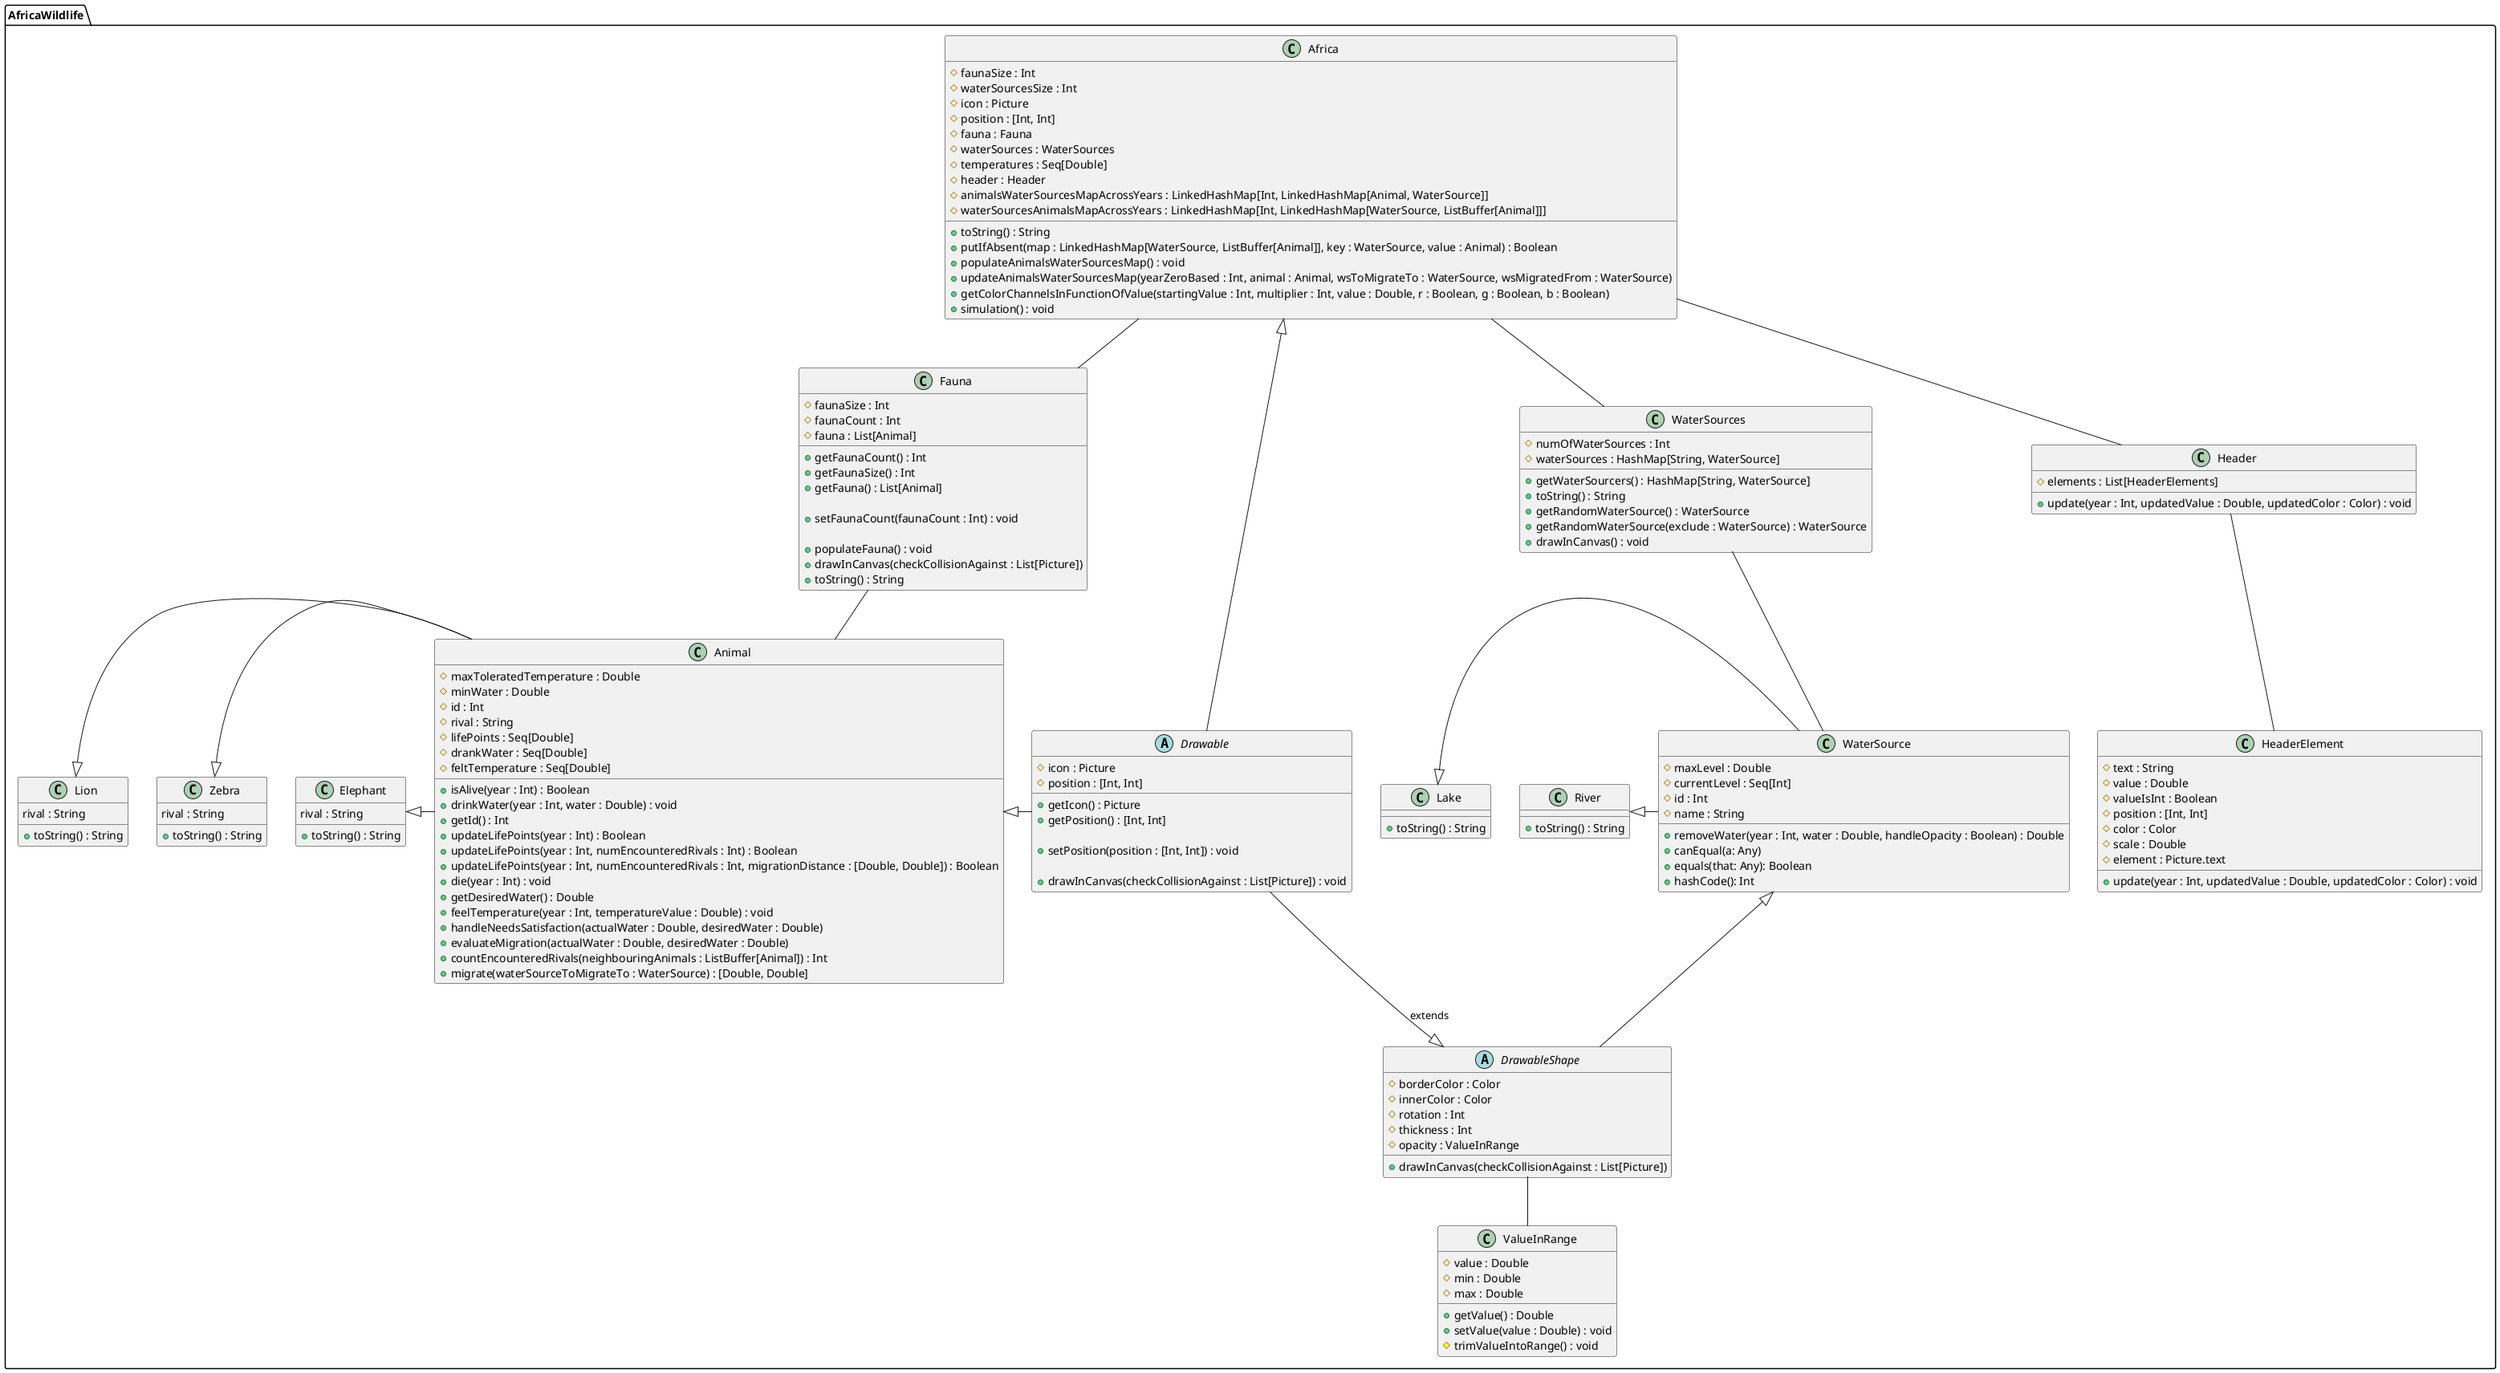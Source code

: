 @startuml AfricaWildlife

package AfricaWildlife {

    Drawable -down-|> DrawableShape : extends
    DrawableShape -- ValueInRange

    abstract class Drawable {
        # icon : Picture
        # position : [Int, Int]

        + getIcon() : Picture
        + getPosition() : [Int, Int]
        
        + setPosition(position : [Int, Int]) : void

        + drawInCanvas(checkCollisionAgainst : List[Picture]) : void

    }

    abstract class DrawableShape {
        # borderColor : Color
        # innerColor : Color
        # rotation : Int
        # thickness : Int
        # opacity : ValueInRange

        + drawInCanvas(checkCollisionAgainst : List[Picture])
    }
    

    class ValueInRange {
        # value : Double
        # min : Double
        # max : Double

        + getValue() : Double
        + setValue(value : Double) : void
        # trimValueIntoRange() : void
    }

    class Animal {
        # maxToleratedTemperature : Double
        # minWater : Double
        # id : Int
        # rival : String
        # lifePoints : Seq[Double]
        # drankWater : Seq[Double]
        # feltTemperature : Seq[Double]

        + isAlive(year : Int) : Boolean
        + drinkWater(year : Int, water : Double) : void
        + getId() : Int
        + updateLifePoints(year : Int) : Boolean
        + updateLifePoints(year : Int, numEncounteredRivals : Int) : Boolean
        + updateLifePoints(year : Int, numEncounteredRivals : Int, migrationDistance : [Double, Double]) : Boolean
        + die(year : Int) : void
        + getDesiredWater() : Double
        + feelTemperature(year : Int, temperatureValue : Double) : void
        + handleNeedsSatisfaction(actualWater : Double, desiredWater : Double)
        + evaluateMigration(actualWater : Double, desiredWater : Double)
        + countEncounteredRivals(neighbouringAnimals : ListBuffer[Animal]) : Int
        + migrate(waterSourceToMigrateTo : WaterSource) : [Double, Double]
    }
    Animal <|- Drawable

    class Lion {
        rival : String

        + toString() : String
    }
    Lion <|- Animal

    class Elephant {
        rival : String

        + toString() : String
    }
    Elephant <|- Animal

    class Zebra {
        rival : String

        + toString() : String
    }
    Zebra <|- Animal

    class Fauna {
        # faunaSize : Int
        # faunaCount : Int
        # fauna : List[Animal]

        + getFaunaCount() : Int
        + getFaunaSize() : Int
        + getFauna() : List[Animal]

        + setFaunaCount(faunaCount : Int) : void

        + populateFauna() : void
        + drawInCanvas(checkCollisionAgainst : List[Picture])
        + toString() : String
    }
    Fauna -- Animal

    class WaterSource {
        # maxLevel : Double
        # currentLevel : Seq[Int]
        # id : Int
        # name : String

        + removeWater(year : Int, water : Double, handleOpacity : Boolean) : Double
        + canEqual(a: Any)
        + equals(that: Any): Boolean
        + hashCode(): Int
    }
    WaterSource <|- DrawableShape

    class Lake {
        + toString() : String
    }
    Lake <|- WaterSource

    class River {
        + toString() : String
    }
    River <|- WaterSource

    class WaterSources {
        # numOfWaterSources : Int
        # waterSources : HashMap[String, WaterSource]

        + getWaterSourcers() : HashMap[String, WaterSource]
        + toString() : String
        + getRandomWaterSource() : WaterSource
        + getRandomWaterSource(exclude : WaterSource) : WaterSource
        + drawInCanvas() : void
    }
    WaterSources -- WaterSource

    class HeaderElement {
        # text : String
        # value : Double
        # valueIsInt : Boolean
        # position : [Int, Int]
        # color : Color
        # scale : Double
        # element : Picture.text

        + update(year : Int, updatedValue : Double, updatedColor : Color) : void

    }

    class Header {
        # elements : List[HeaderElements]

        + update(year : Int, updatedValue : Double, updatedColor : Color) : void
    }
    Header -- HeaderElement

    class Africa {
        # faunaSize : Int
        # waterSourcesSize : Int 
        # icon : Picture
        # position : [Int, Int]
        # fauna : Fauna
        # waterSources : WaterSources
        # temperatures : Seq[Double]
        # header : Header
        # animalsWaterSourcesMapAcrossYears : LinkedHashMap[Int, LinkedHashMap[Animal, WaterSource]]
        # waterSourcesAnimalsMapAcrossYears : LinkedHashMap[Int, LinkedHashMap[WaterSource, ListBuffer[Animal]]]

        + toString() : String
        + putIfAbsent(map : LinkedHashMap[WaterSource, ListBuffer[Animal]], key : WaterSource, value : Animal) : Boolean
        + populateAnimalsWaterSourcesMap() : void
        + updateAnimalsWaterSourcesMap(yearZeroBased : Int, animal : Animal, wsToMigrateTo : WaterSource, wsMigratedFrom : WaterSource)
        + getColorChannelsInFunctionOfValue(startingValue : Int, multiplier : Int, value : Double, r : Boolean, g : Boolean, b : Boolean)
        + simulation() : void
    }
    Africa <|- Drawable
    Africa -- Fauna
    Africa -- WaterSources
    Africa -- Header





    


}
@enduml